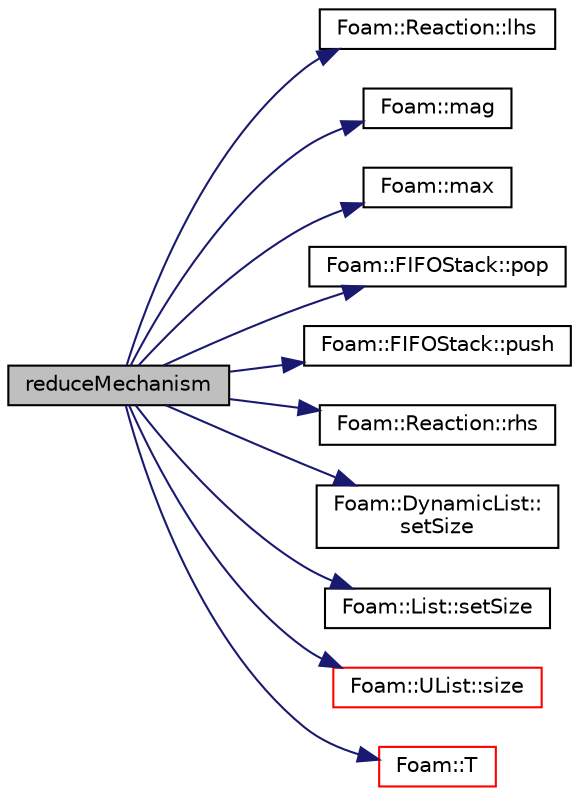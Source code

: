 digraph "reduceMechanism"
{
  bgcolor="transparent";
  edge [fontname="Helvetica",fontsize="10",labelfontname="Helvetica",labelfontsize="10"];
  node [fontname="Helvetica",fontsize="10",shape=record];
  rankdir="LR";
  Node1 [label="reduceMechanism",height=0.2,width=0.4,color="black", fillcolor="grey75", style="filled" fontcolor="black"];
  Node1 -> Node2 [color="midnightblue",fontsize="10",style="solid",fontname="Helvetica"];
  Node2 [label="Foam::Reaction::lhs",height=0.2,width=0.4,color="black",URL="$classFoam_1_1Reaction.html#a1abc212f23331e7cd689dcd173a715fc"];
  Node1 -> Node3 [color="midnightblue",fontsize="10",style="solid",fontname="Helvetica"];
  Node3 [label="Foam::mag",height=0.2,width=0.4,color="black",URL="$namespaceFoam.html#a834bb6faa2fd38f3b65634f2e1987e97"];
  Node1 -> Node4 [color="midnightblue",fontsize="10",style="solid",fontname="Helvetica"];
  Node4 [label="Foam::max",height=0.2,width=0.4,color="black",URL="$namespaceFoam.html#a0e0c00c14acbabe88eec56a8b0fa2806",tooltip="Find the max value in labelHashSet, optionally limited by second argument. "];
  Node1 -> Node5 [color="midnightblue",fontsize="10",style="solid",fontname="Helvetica"];
  Node5 [label="Foam::FIFOStack::pop",height=0.2,width=0.4,color="black",URL="$classFoam_1_1FIFOStack.html#ad702374ab51a03308e76cc7305f42582",tooltip="Pop the bottom element off the stack. "];
  Node1 -> Node6 [color="midnightblue",fontsize="10",style="solid",fontname="Helvetica"];
  Node6 [label="Foam::FIFOStack::push",height=0.2,width=0.4,color="black",URL="$classFoam_1_1FIFOStack.html#a2c43f73dab95d57ab7467bfb426355c3",tooltip="Push an element onto the back of the stack. "];
  Node1 -> Node7 [color="midnightblue",fontsize="10",style="solid",fontname="Helvetica"];
  Node7 [label="Foam::Reaction::rhs",height=0.2,width=0.4,color="black",URL="$classFoam_1_1Reaction.html#aa63a0b959ae5fa84f216315302b5c4ee"];
  Node1 -> Node8 [color="midnightblue",fontsize="10",style="solid",fontname="Helvetica"];
  Node8 [label="Foam::DynamicList::\lsetSize",height=0.2,width=0.4,color="black",URL="$classFoam_1_1DynamicList.html#aee3f9774049b2cf8f0492069ea3db2de",tooltip="Alter addressable list size. "];
  Node1 -> Node9 [color="midnightblue",fontsize="10",style="solid",fontname="Helvetica"];
  Node9 [label="Foam::List::setSize",height=0.2,width=0.4,color="black",URL="$classFoam_1_1List.html#a3eb74b6b9f8c1346a09c49e3eade797c",tooltip="Alias for resize(const label) "];
  Node1 -> Node10 [color="midnightblue",fontsize="10",style="solid",fontname="Helvetica"];
  Node10 [label="Foam::UList::size",height=0.2,width=0.4,color="red",URL="$classFoam_1_1UList.html#afee03bfededf699921815b2bf3c41e35",tooltip="Override size to be inconsistent with allocated storage. "];
  Node1 -> Node11 [color="midnightblue",fontsize="10",style="solid",fontname="Helvetica"];
  Node11 [label="Foam::T",height=0.2,width=0.4,color="red",URL="$namespaceFoam.html#ae57fda0abb14bb0944947c463c6e09d4"];
}
